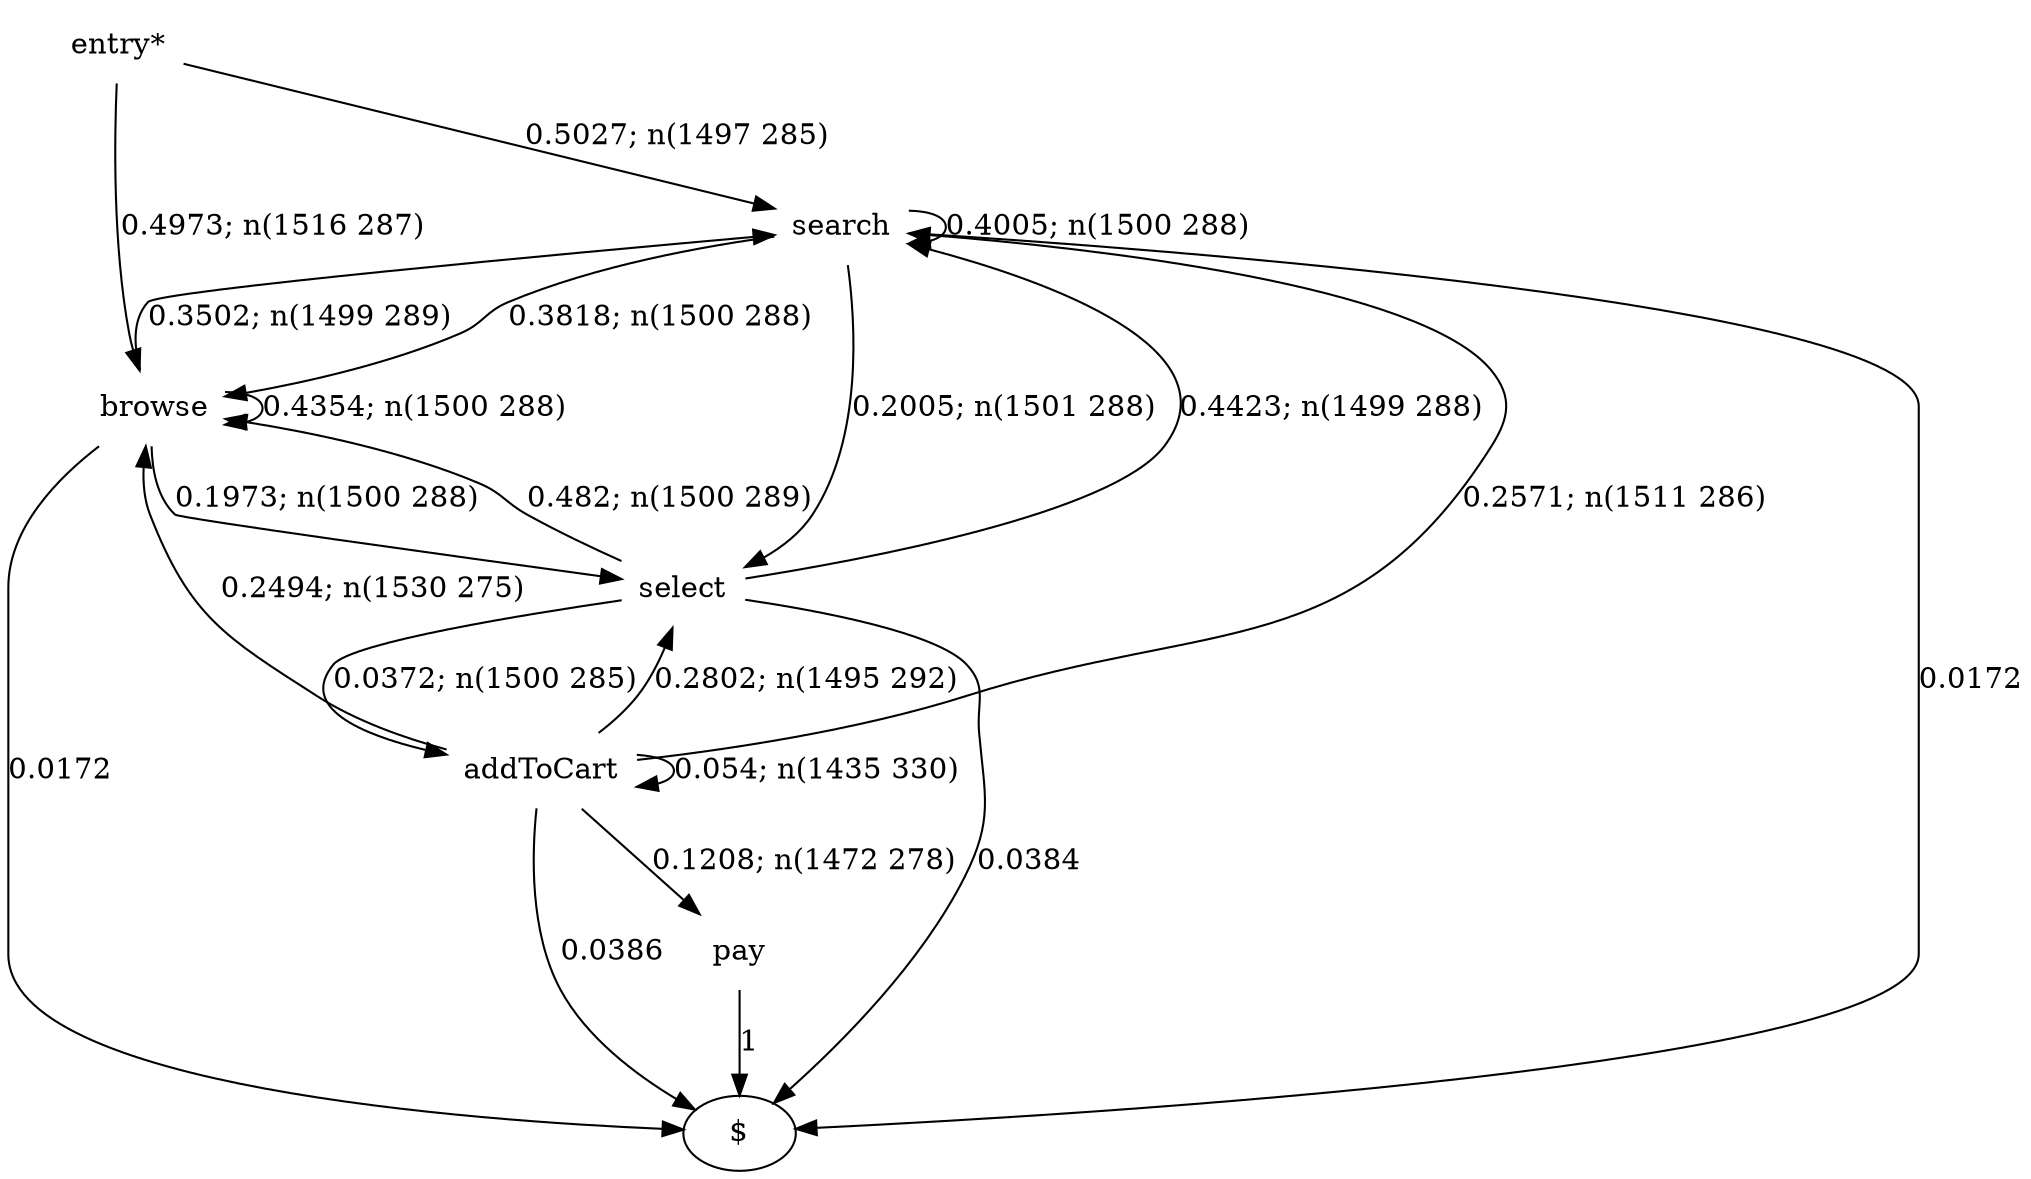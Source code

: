 digraph G {"entry*" [label="entry*",shape=none];"search" [label="search",shape=none];"browse" [label="browse",shape=none];"select" [label="select",shape=none];"addToCart" [label="addToCart",shape=none];"pay" [label="pay",shape=none];"entry*"->"search" [style=solid,label="0.5027; n(1497 285)"];"entry*"->"browse" [style=solid,label="0.4973; n(1516 287)"];"search"->"search" [style=solid,label="0.4005; n(1500 288)"];"search"->"browse" [style=solid,label="0.3818; n(1500 288)"];"search"->"select" [style=solid,label="0.2005; n(1501 288)"];"search"->"$" [style=solid,label="0.0172"];"browse"->"search" [style=solid,label="0.3502; n(1499 289)"];"browse"->"browse" [style=solid,label="0.4354; n(1500 288)"];"browse"->"select" [style=solid,label="0.1973; n(1500 288)"];"browse"->"$" [style=solid,label="0.0172"];"select"->"search" [style=solid,label="0.4423; n(1499 288)"];"select"->"browse" [style=solid,label="0.482; n(1500 289)"];"select"->"addToCart" [style=solid,label="0.0372; n(1500 285)"];"select"->"$" [style=solid,label="0.0384"];"addToCart"->"search" [style=solid,label="0.2571; n(1511 286)"];"addToCart"->"browse" [style=solid,label="0.2494; n(1530 275)"];"addToCart"->"select" [style=solid,label="0.2802; n(1495 292)"];"addToCart"->"addToCart" [style=solid,label="0.054; n(1435 330)"];"addToCart"->"pay" [style=solid,label="0.1208; n(1472 278)"];"addToCart"->"$" [style=solid,label="0.0386"];"pay"->"$" [style=solid,label="1"];}